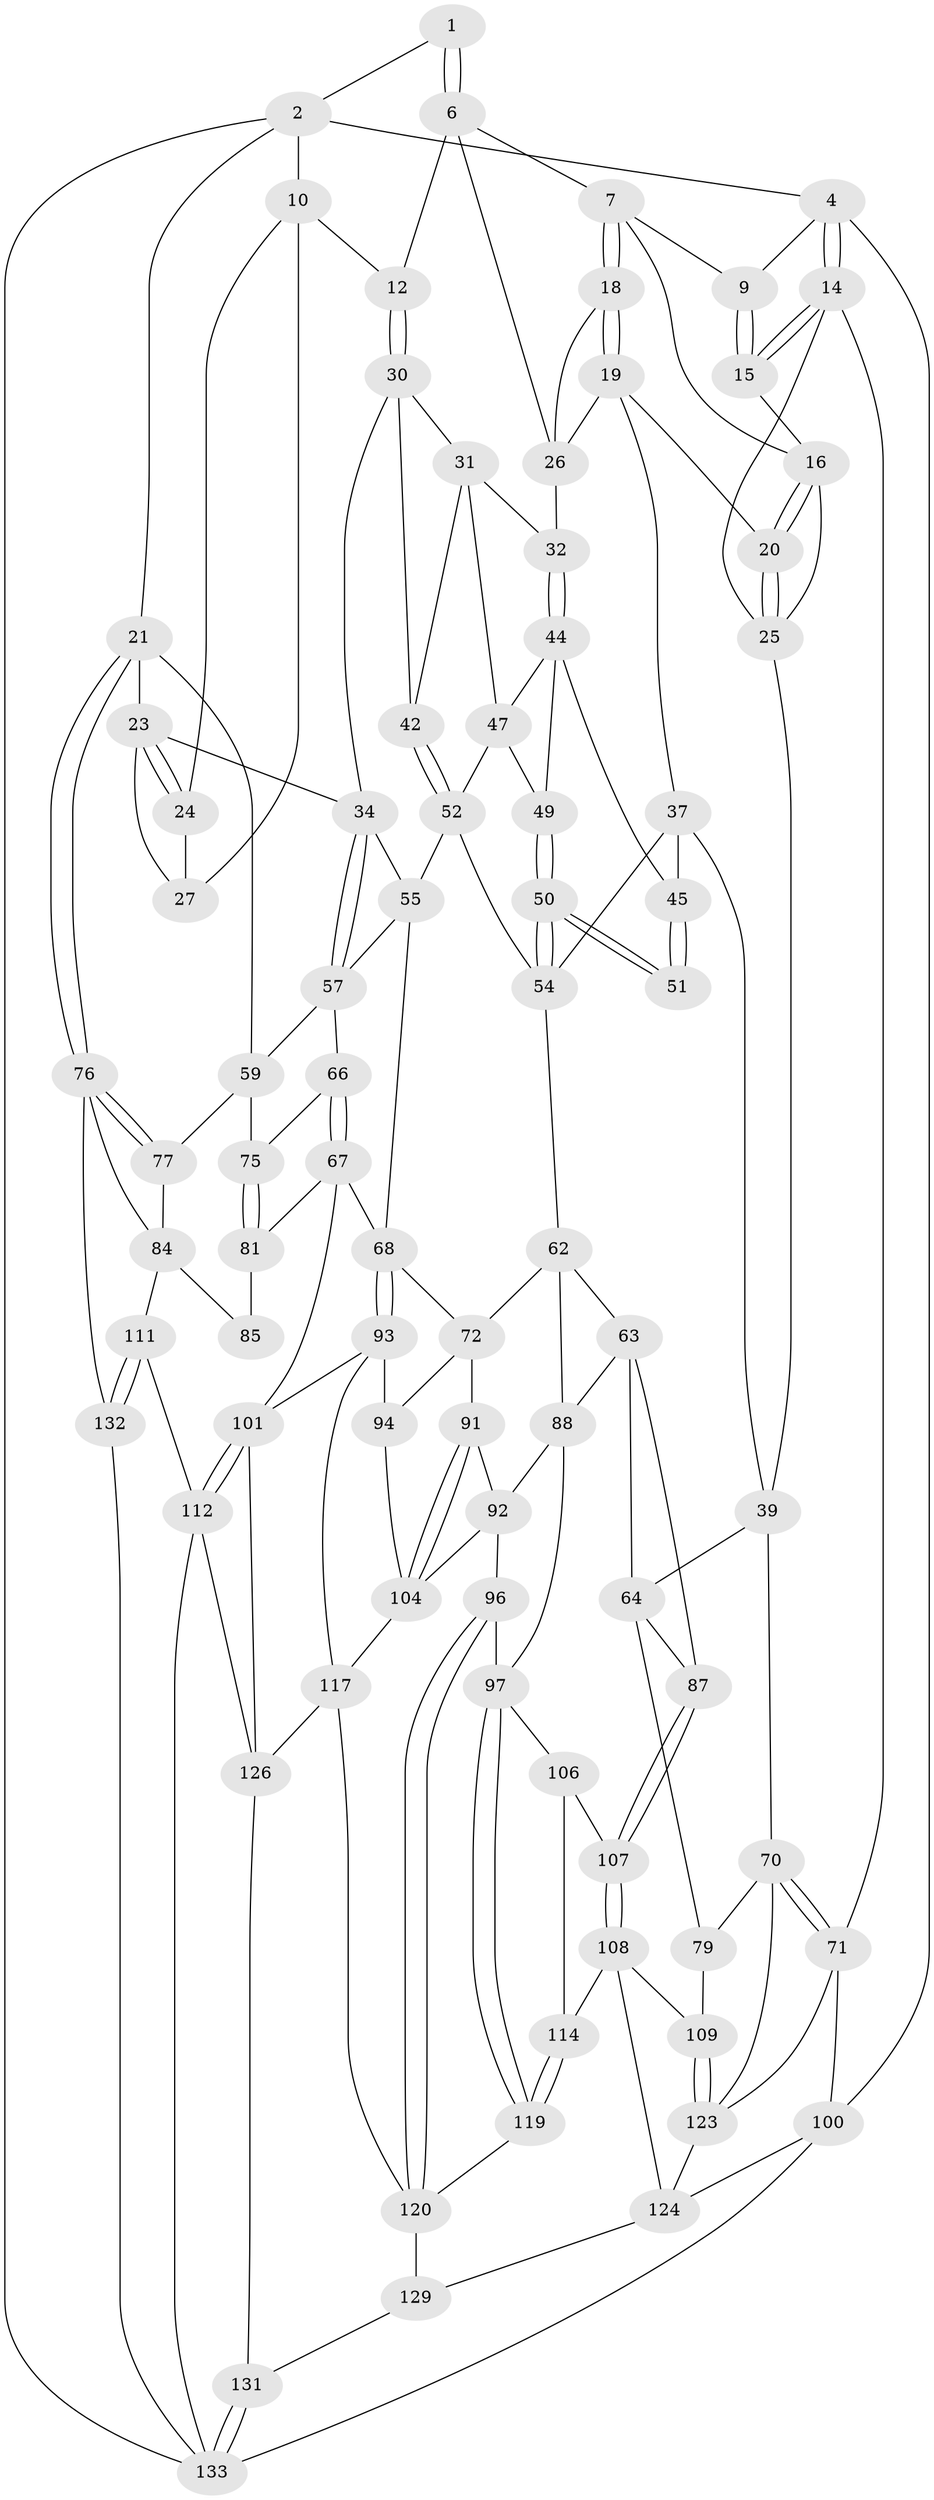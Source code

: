 // original degree distribution, {3: 0.014925373134328358, 4: 0.23880597014925373, 5: 0.5223880597014925, 6: 0.22388059701492538}
// Generated by graph-tools (version 1.1) at 2025/42/03/06/25 10:42:26]
// undirected, 82 vertices, 180 edges
graph export_dot {
graph [start="1"]
  node [color=gray90,style=filled];
  1 [pos="+0.43399683404567896+0"];
  2 [pos="+0.7759669070102635+0",super="+3"];
  4 [pos="+0+0",super="+5"];
  6 [pos="+0.4203188431055565+0.09889742965785664",super="+13"];
  7 [pos="+0.185569399914045+0.15984027238791398",super="+8"];
  9 [pos="+0.15604005860201997+0.10243161914051094"];
  10 [pos="+0.7359063828533812+0.09029064445475354",super="+11"];
  12 [pos="+0.46182371317342674+0.19114022978657644"];
  14 [pos="+0+0",super="+41"];
  15 [pos="+0+0"];
  16 [pos="+0.092035884248109+0.1949513958348216",super="+17"];
  18 [pos="+0.2097720505179472+0.21658817061293048"];
  19 [pos="+0.19209858049828188+0.2554055082854954",super="+29"];
  20 [pos="+0.12831923792196864+0.2560760765316653"];
  21 [pos="+1+0.3595337704257067",super="+22"];
  23 [pos="+0.9654170892185834+0.36633513798872924",super="+33"];
  24 [pos="+0.7357337775683128+0.12606914627904428"];
  25 [pos="+0.0386954336308733+0.32431285665352627",super="+40"];
  26 [pos="+0.33195712167717784+0.22114726441424612",super="+28"];
  27 [pos="+0.6755199525704167+0.2653965046490103"];
  30 [pos="+0.47137760371541754+0.26222156324412593",super="+36"];
  31 [pos="+0.4558717301413525+0.30539547495715014",super="+43"];
  32 [pos="+0.3169164692833457+0.32786002527058883"];
  34 [pos="+0.676987911077016+0.383080942721095",super="+35"];
  37 [pos="+0.19920311352479037+0.3675641868107346",super="+38"];
  39 [pos="+0.06364271597517511+0.45043494585566457",super="+65"];
  42 [pos="+0.5164261798281786+0.41738517923349666"];
  44 [pos="+0.34214257557744016+0.36868331709949614",super="+48"];
  45 [pos="+0.31479738828180875+0.4030219103693394",super="+46"];
  47 [pos="+0.39266147095594495+0.3941420774219899",super="+53"];
  49 [pos="+0.3541339959536358+0.475318119380668"];
  50 [pos="+0.31254812446765806+0.5130330160831096"];
  51 [pos="+0.2896222373690386+0.4555557562108097"];
  52 [pos="+0.4752575308197296+0.48879328016189244",super="+56"];
  54 [pos="+0.302621293561035+0.5424227019260836",super="+61"];
  55 [pos="+0.506481312025361+0.5561776700759709",super="+58"];
  57 [pos="+0.6869544416953214+0.5116772022958591",super="+60"];
  59 [pos="+0.9927946158547061+0.4549198041517217",super="+74"];
  62 [pos="+0.31807225767807035+0.6124200908499667",super="+73"];
  63 [pos="+0.21435213488859173+0.6506274027458084",super="+86"];
  64 [pos="+0.1400361439731153+0.6335338344818554",super="+78"];
  66 [pos="+0.7804479196539628+0.6060212236155237"];
  67 [pos="+0.6705588569437934+0.7208670263984814",super="+83"];
  68 [pos="+0.6419710583799827+0.7173025440024154",super="+69"];
  70 [pos="+0+0.7957043026466464",super="+80"];
  71 [pos="+0+0.8150675456480743",super="+99"];
  72 [pos="+0.4897855350204669+0.6964591592313197",super="+90"];
  75 [pos="+0.8462099175894962+0.6155339269095849"];
  76 [pos="+1+0.8105571908814823",super="+113"];
  77 [pos="+0.9449773297450503+0.7130057624915559"];
  79 [pos="+0.06496220961952698+0.8104555441906718"];
  81 [pos="+0.8353339500375601+0.6666298002058557",super="+82"];
  84 [pos="+0.876888657167052+0.8027740792791735",super="+110"];
  85 [pos="+0.873070419612943+0.8010126961404986"];
  87 [pos="+0.18787361823251356+0.7833108782921264"];
  88 [pos="+0.33732951702001096+0.702073259338435",super="+89"];
  91 [pos="+0.46549867871960837+0.7629786863181549"];
  92 [pos="+0.3620903326255764+0.7299872942134147",super="+95"];
  93 [pos="+0.57538335759523+0.8245333083698033",super="+103"];
  94 [pos="+0.5582422124666473+0.8179146739166263"];
  96 [pos="+0.3944037624935116+0.8390540044576722"];
  97 [pos="+0.32012096047250677+0.839682541421023",super="+98"];
  100 [pos="+0+1"];
  101 [pos="+0.737023804507412+0.8364850991015391",super="+102"];
  104 [pos="+0.41974438802173014+0.8332852891340709",super="+105"];
  106 [pos="+0.26217582145069107+0.8449373863710203"];
  107 [pos="+0.19684740176384602+0.8070260043798035"];
  108 [pos="+0.177160500641522+0.880563526041892",super="+116"];
  109 [pos="+0.1479594381533704+0.8757985993443856"];
  111 [pos="+0.7998723102015678+0.927719951384331"];
  112 [pos="+0.7741387959334117+0.935793079467694",super="+128"];
  114 [pos="+0.24744609645738572+0.8657867309382531",super="+115"];
  117 [pos="+0.4768284269352806+0.906024082457396",super="+118"];
  119 [pos="+0.30870952629615245+0.946490890767374",super="+122"];
  120 [pos="+0.3651153263793837+0.9728787230449621",super="+121"];
  123 [pos="+0.11290339380464087+0.9247856961581464",super="+125"];
  124 [pos="+0.13435750546277334+0.9555832704975763",super="+130"];
  126 [pos="+0.607760625769937+0.9484413713341775",super="+127"];
  129 [pos="+0.31190282359776467+1"];
  131 [pos="+0.39201585847891396+1"];
  132 [pos="+1+1"];
  133 [pos="+0.6955035347340166+1",super="+134"];
  1 -- 2;
  1 -- 6;
  1 -- 6;
  2 -- 10;
  2 -- 4;
  2 -- 21;
  2 -- 133;
  4 -- 14;
  4 -- 14;
  4 -- 100;
  4 -- 9;
  6 -- 7;
  6 -- 26;
  6 -- 12;
  7 -- 18;
  7 -- 18;
  7 -- 16;
  7 -- 9;
  9 -- 15;
  9 -- 15;
  10 -- 24;
  10 -- 27;
  10 -- 12;
  12 -- 30;
  12 -- 30;
  14 -- 15;
  14 -- 15;
  14 -- 71;
  14 -- 25;
  15 -- 16;
  16 -- 20;
  16 -- 20;
  16 -- 25;
  18 -- 19;
  18 -- 19;
  18 -- 26;
  19 -- 20;
  19 -- 26;
  19 -- 37;
  20 -- 25;
  20 -- 25;
  21 -- 76;
  21 -- 76;
  21 -- 59;
  21 -- 23;
  23 -- 24;
  23 -- 24;
  23 -- 34;
  23 -- 27;
  24 -- 27;
  25 -- 39;
  26 -- 32;
  30 -- 31;
  30 -- 34;
  30 -- 42;
  31 -- 32;
  31 -- 42;
  31 -- 47;
  32 -- 44;
  32 -- 44;
  34 -- 57;
  34 -- 57;
  34 -- 55;
  37 -- 45;
  37 -- 54;
  37 -- 39;
  39 -- 64;
  39 -- 70;
  42 -- 52;
  42 -- 52;
  44 -- 45;
  44 -- 49;
  44 -- 47;
  45 -- 51 [weight=2];
  45 -- 51;
  47 -- 49;
  47 -- 52;
  49 -- 50;
  49 -- 50;
  50 -- 51;
  50 -- 51;
  50 -- 54;
  50 -- 54;
  52 -- 54;
  52 -- 55;
  54 -- 62;
  55 -- 57;
  55 -- 68;
  57 -- 66;
  57 -- 59;
  59 -- 75;
  59 -- 77;
  62 -- 63;
  62 -- 72;
  62 -- 88;
  63 -- 64;
  63 -- 88;
  63 -- 87;
  64 -- 79;
  64 -- 87;
  66 -- 67;
  66 -- 67;
  66 -- 75;
  67 -- 68;
  67 -- 81;
  67 -- 101;
  68 -- 93;
  68 -- 93;
  68 -- 72;
  70 -- 71;
  70 -- 71;
  70 -- 123;
  70 -- 79;
  71 -- 100;
  71 -- 123;
  72 -- 91;
  72 -- 94;
  75 -- 81;
  75 -- 81;
  76 -- 77;
  76 -- 77;
  76 -- 132;
  76 -- 84;
  77 -- 84;
  79 -- 109;
  81 -- 85 [weight=2];
  84 -- 85;
  84 -- 111;
  87 -- 107;
  87 -- 107;
  88 -- 92;
  88 -- 97;
  91 -- 92;
  91 -- 104;
  91 -- 104;
  92 -- 96;
  92 -- 104;
  93 -- 94;
  93 -- 101;
  93 -- 117;
  94 -- 104;
  96 -- 97;
  96 -- 120;
  96 -- 120;
  97 -- 119;
  97 -- 119;
  97 -- 106;
  100 -- 133;
  100 -- 124;
  101 -- 112;
  101 -- 112;
  101 -- 126;
  104 -- 117;
  106 -- 107;
  106 -- 114;
  107 -- 108;
  107 -- 108;
  108 -- 109;
  108 -- 124;
  108 -- 114;
  109 -- 123;
  109 -- 123;
  111 -- 112;
  111 -- 132;
  111 -- 132;
  112 -- 133;
  112 -- 126;
  114 -- 119 [weight=2];
  114 -- 119;
  117 -- 126;
  117 -- 120;
  119 -- 120;
  120 -- 129;
  123 -- 124;
  124 -- 129;
  126 -- 131;
  129 -- 131;
  131 -- 133;
  131 -- 133;
  132 -- 133;
}
